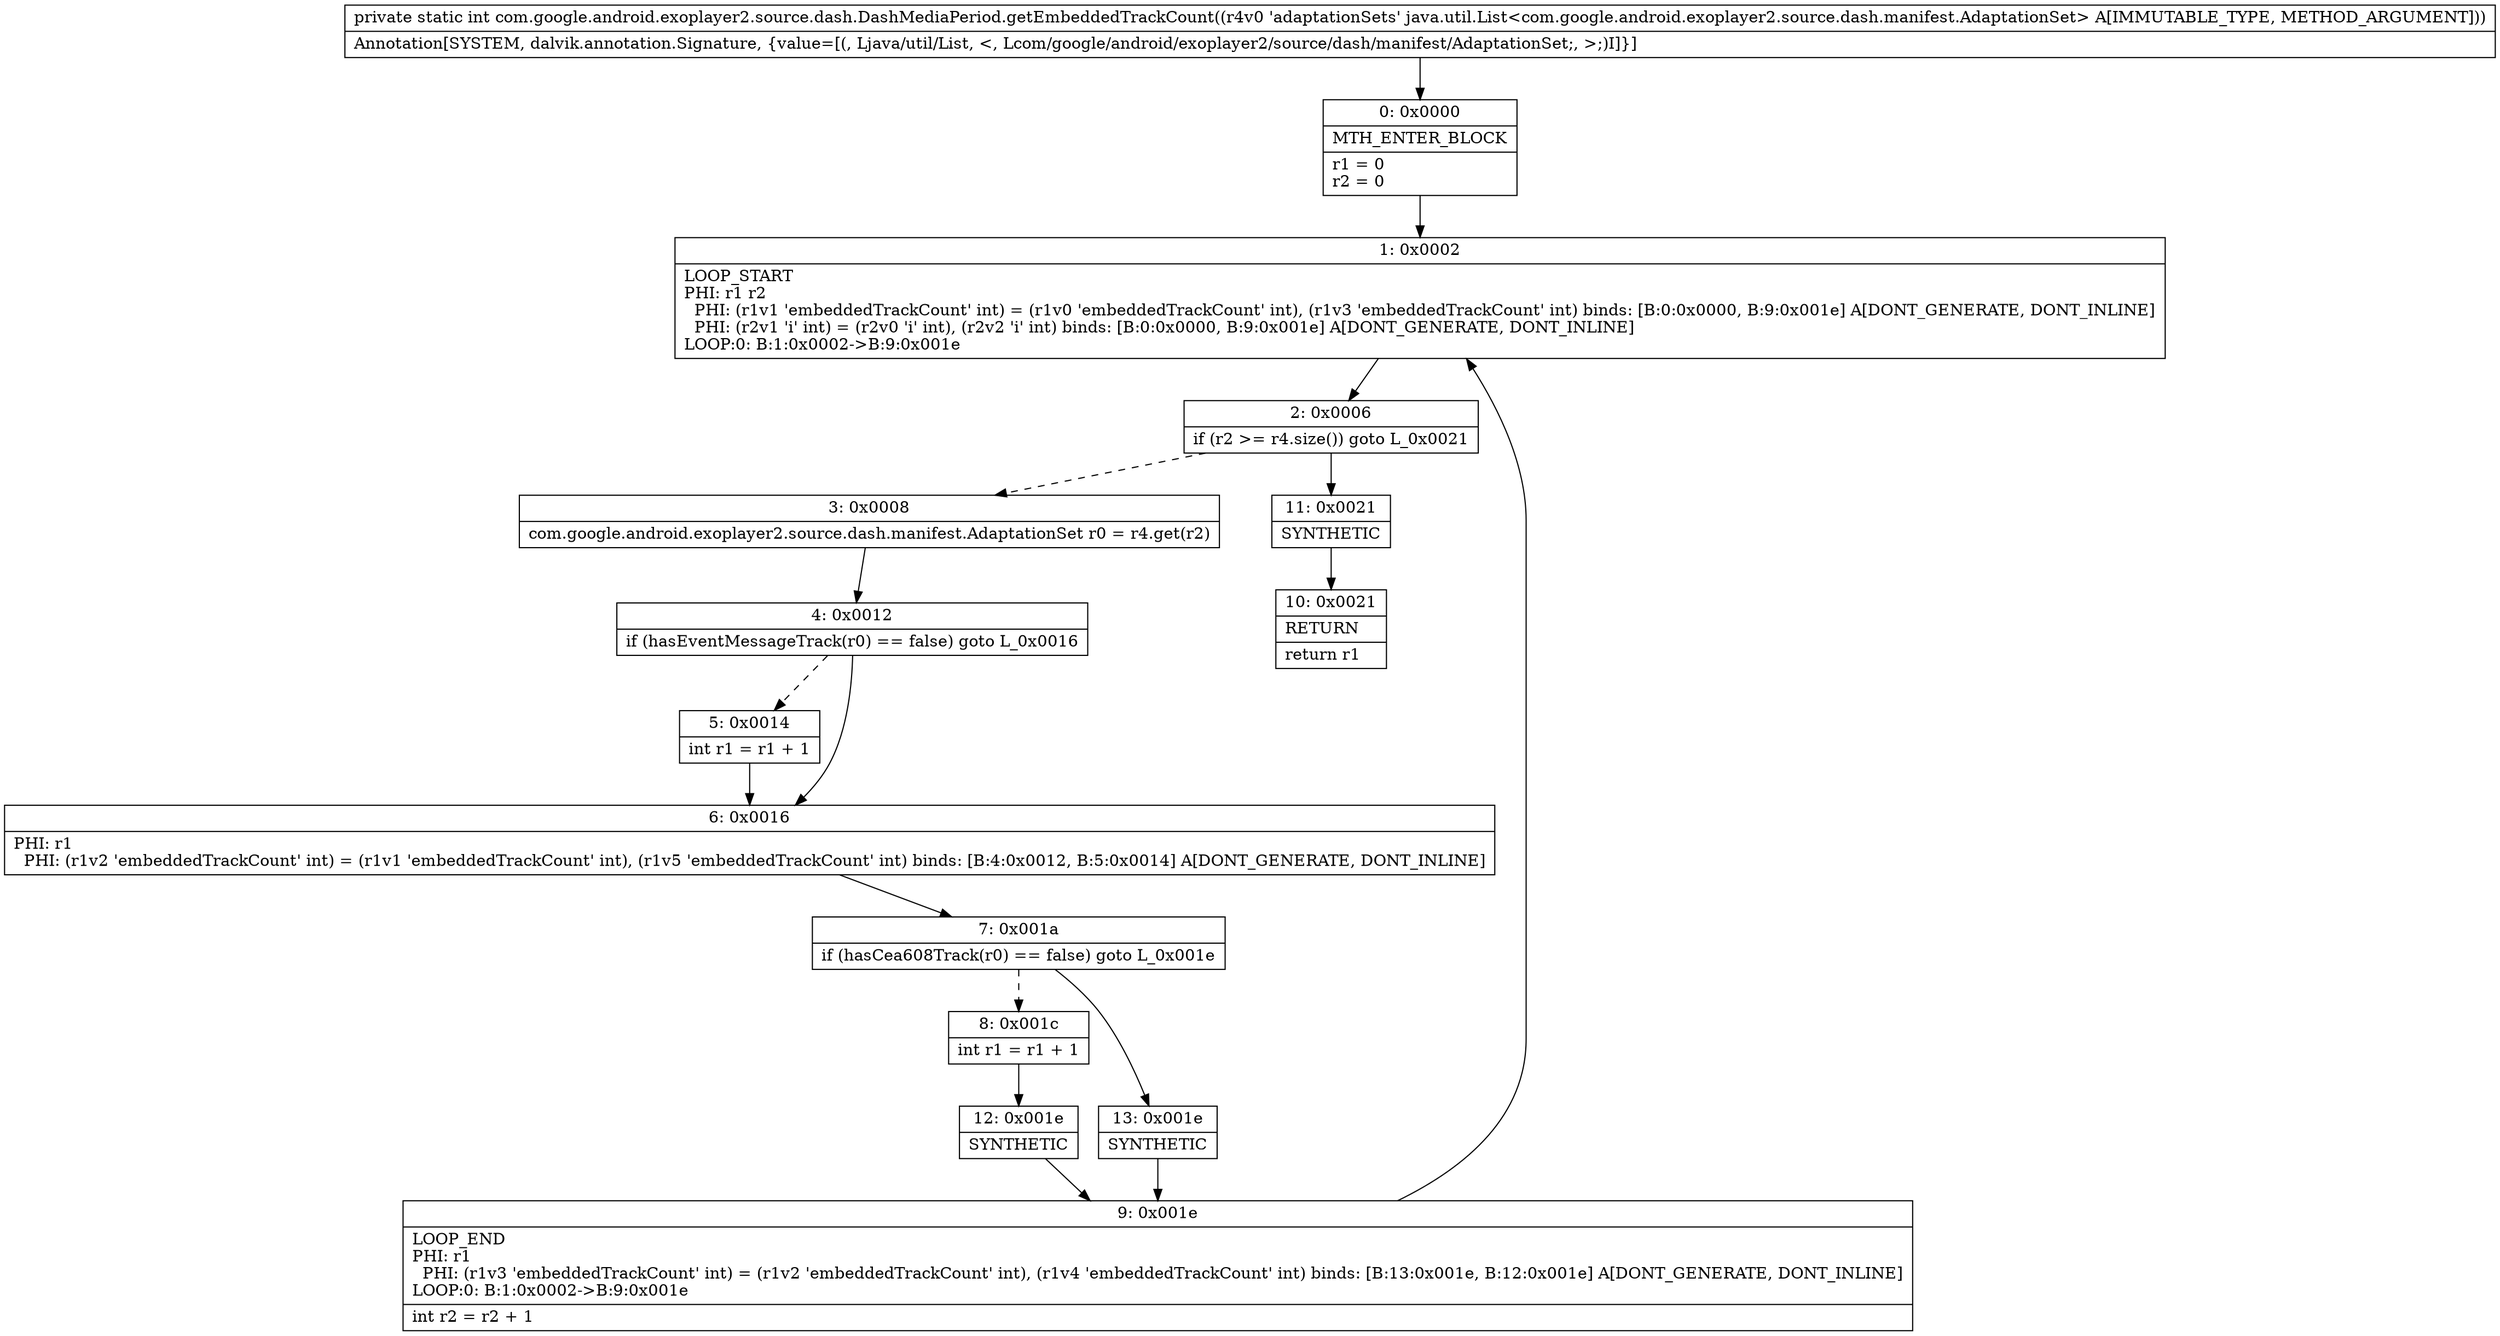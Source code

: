 digraph "CFG forcom.google.android.exoplayer2.source.dash.DashMediaPeriod.getEmbeddedTrackCount(Ljava\/util\/List;)I" {
Node_0 [shape=record,label="{0\:\ 0x0000|MTH_ENTER_BLOCK\l|r1 = 0\lr2 = 0\l}"];
Node_1 [shape=record,label="{1\:\ 0x0002|LOOP_START\lPHI: r1 r2 \l  PHI: (r1v1 'embeddedTrackCount' int) = (r1v0 'embeddedTrackCount' int), (r1v3 'embeddedTrackCount' int) binds: [B:0:0x0000, B:9:0x001e] A[DONT_GENERATE, DONT_INLINE]\l  PHI: (r2v1 'i' int) = (r2v0 'i' int), (r2v2 'i' int) binds: [B:0:0x0000, B:9:0x001e] A[DONT_GENERATE, DONT_INLINE]\lLOOP:0: B:1:0x0002\-\>B:9:0x001e\l}"];
Node_2 [shape=record,label="{2\:\ 0x0006|if (r2 \>= r4.size()) goto L_0x0021\l}"];
Node_3 [shape=record,label="{3\:\ 0x0008|com.google.android.exoplayer2.source.dash.manifest.AdaptationSet r0 = r4.get(r2)\l}"];
Node_4 [shape=record,label="{4\:\ 0x0012|if (hasEventMessageTrack(r0) == false) goto L_0x0016\l}"];
Node_5 [shape=record,label="{5\:\ 0x0014|int r1 = r1 + 1\l}"];
Node_6 [shape=record,label="{6\:\ 0x0016|PHI: r1 \l  PHI: (r1v2 'embeddedTrackCount' int) = (r1v1 'embeddedTrackCount' int), (r1v5 'embeddedTrackCount' int) binds: [B:4:0x0012, B:5:0x0014] A[DONT_GENERATE, DONT_INLINE]\l}"];
Node_7 [shape=record,label="{7\:\ 0x001a|if (hasCea608Track(r0) == false) goto L_0x001e\l}"];
Node_8 [shape=record,label="{8\:\ 0x001c|int r1 = r1 + 1\l}"];
Node_9 [shape=record,label="{9\:\ 0x001e|LOOP_END\lPHI: r1 \l  PHI: (r1v3 'embeddedTrackCount' int) = (r1v2 'embeddedTrackCount' int), (r1v4 'embeddedTrackCount' int) binds: [B:13:0x001e, B:12:0x001e] A[DONT_GENERATE, DONT_INLINE]\lLOOP:0: B:1:0x0002\-\>B:9:0x001e\l|int r2 = r2 + 1\l}"];
Node_10 [shape=record,label="{10\:\ 0x0021|RETURN\l|return r1\l}"];
Node_11 [shape=record,label="{11\:\ 0x0021|SYNTHETIC\l}"];
Node_12 [shape=record,label="{12\:\ 0x001e|SYNTHETIC\l}"];
Node_13 [shape=record,label="{13\:\ 0x001e|SYNTHETIC\l}"];
MethodNode[shape=record,label="{private static int com.google.android.exoplayer2.source.dash.DashMediaPeriod.getEmbeddedTrackCount((r4v0 'adaptationSets' java.util.List\<com.google.android.exoplayer2.source.dash.manifest.AdaptationSet\> A[IMMUTABLE_TYPE, METHOD_ARGUMENT]))  | Annotation[SYSTEM, dalvik.annotation.Signature, \{value=[(, Ljava\/util\/List, \<, Lcom\/google\/android\/exoplayer2\/source\/dash\/manifest\/AdaptationSet;, \>;)I]\}]\l}"];
MethodNode -> Node_0;
Node_0 -> Node_1;
Node_1 -> Node_2;
Node_2 -> Node_3[style=dashed];
Node_2 -> Node_11;
Node_3 -> Node_4;
Node_4 -> Node_5[style=dashed];
Node_4 -> Node_6;
Node_5 -> Node_6;
Node_6 -> Node_7;
Node_7 -> Node_8[style=dashed];
Node_7 -> Node_13;
Node_8 -> Node_12;
Node_9 -> Node_1;
Node_11 -> Node_10;
Node_12 -> Node_9;
Node_13 -> Node_9;
}

